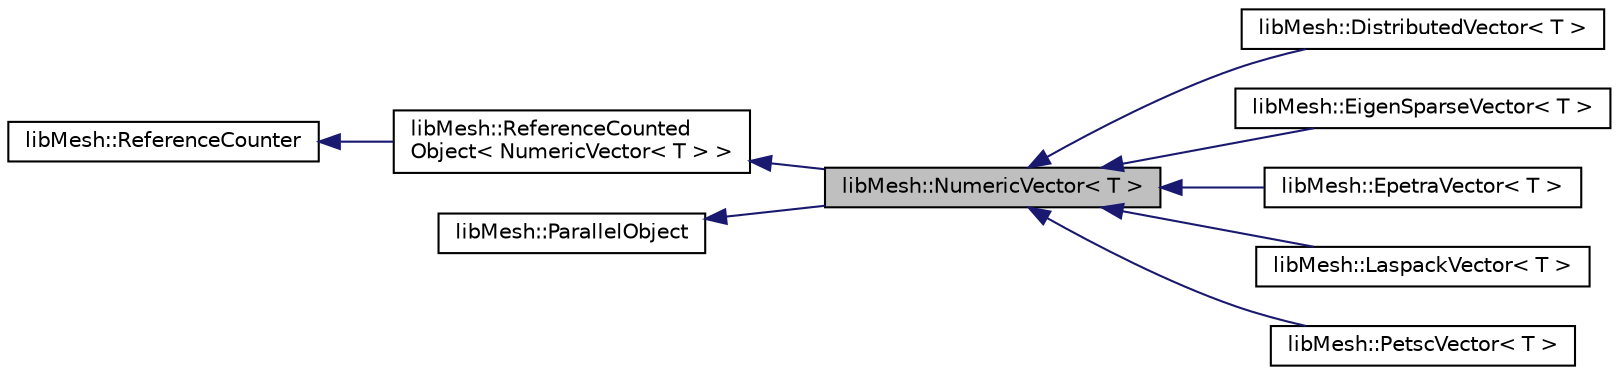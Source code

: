 digraph "libMesh::NumericVector&lt; T &gt;"
{
  edge [fontname="Helvetica",fontsize="10",labelfontname="Helvetica",labelfontsize="10"];
  node [fontname="Helvetica",fontsize="10",shape=record];
  rankdir="LR";
  Node0 [label="libMesh::NumericVector\< T \>",height=0.2,width=0.4,color="black", fillcolor="grey75", style="filled", fontcolor="black"];
  Node1 -> Node0 [dir="back",color="midnightblue",fontsize="10",style="solid",fontname="Helvetica"];
  Node1 [label="libMesh::ReferenceCounted\lObject\< NumericVector\< T \> \>",height=0.2,width=0.4,color="black", fillcolor="white", style="filled",URL="$classlibMesh_1_1ReferenceCountedObject.html"];
  Node2 -> Node1 [dir="back",color="midnightblue",fontsize="10",style="solid",fontname="Helvetica"];
  Node2 [label="libMesh::ReferenceCounter",height=0.2,width=0.4,color="black", fillcolor="white", style="filled",URL="$classlibMesh_1_1ReferenceCounter.html",tooltip="Common base for all objects whose creations/destructions are counted. "];
  Node3 -> Node0 [dir="back",color="midnightblue",fontsize="10",style="solid",fontname="Helvetica"];
  Node3 [label="libMesh::ParallelObject",height=0.2,width=0.4,color="black", fillcolor="white", style="filled",URL="$classlibMesh_1_1ParallelObject.html",tooltip="An object whose state is distributed along a set of processors. "];
  Node0 -> Node4 [dir="back",color="midnightblue",fontsize="10",style="solid",fontname="Helvetica"];
  Node4 [label="libMesh::DistributedVector\< T \>",height=0.2,width=0.4,color="black", fillcolor="white", style="filled",URL="$classlibMesh_1_1DistributedVector.html"];
  Node0 -> Node5 [dir="back",color="midnightblue",fontsize="10",style="solid",fontname="Helvetica"];
  Node5 [label="libMesh::EigenSparseVector\< T \>",height=0.2,width=0.4,color="black", fillcolor="white", style="filled",URL="$classlibMesh_1_1EigenSparseVector.html"];
  Node0 -> Node6 [dir="back",color="midnightblue",fontsize="10",style="solid",fontname="Helvetica"];
  Node6 [label="libMesh::EpetraVector\< T \>",height=0.2,width=0.4,color="black", fillcolor="white", style="filled",URL="$classlibMesh_1_1EpetraVector.html"];
  Node0 -> Node7 [dir="back",color="midnightblue",fontsize="10",style="solid",fontname="Helvetica"];
  Node7 [label="libMesh::LaspackVector\< T \>",height=0.2,width=0.4,color="black", fillcolor="white", style="filled",URL="$classlibMesh_1_1LaspackVector.html"];
  Node0 -> Node8 [dir="back",color="midnightblue",fontsize="10",style="solid",fontname="Helvetica"];
  Node8 [label="libMesh::PetscVector\< T \>",height=0.2,width=0.4,color="black", fillcolor="white", style="filled",URL="$classlibMesh_1_1PetscVector.html",tooltip="NumericVector interface to PETSc Vec. "];
}
